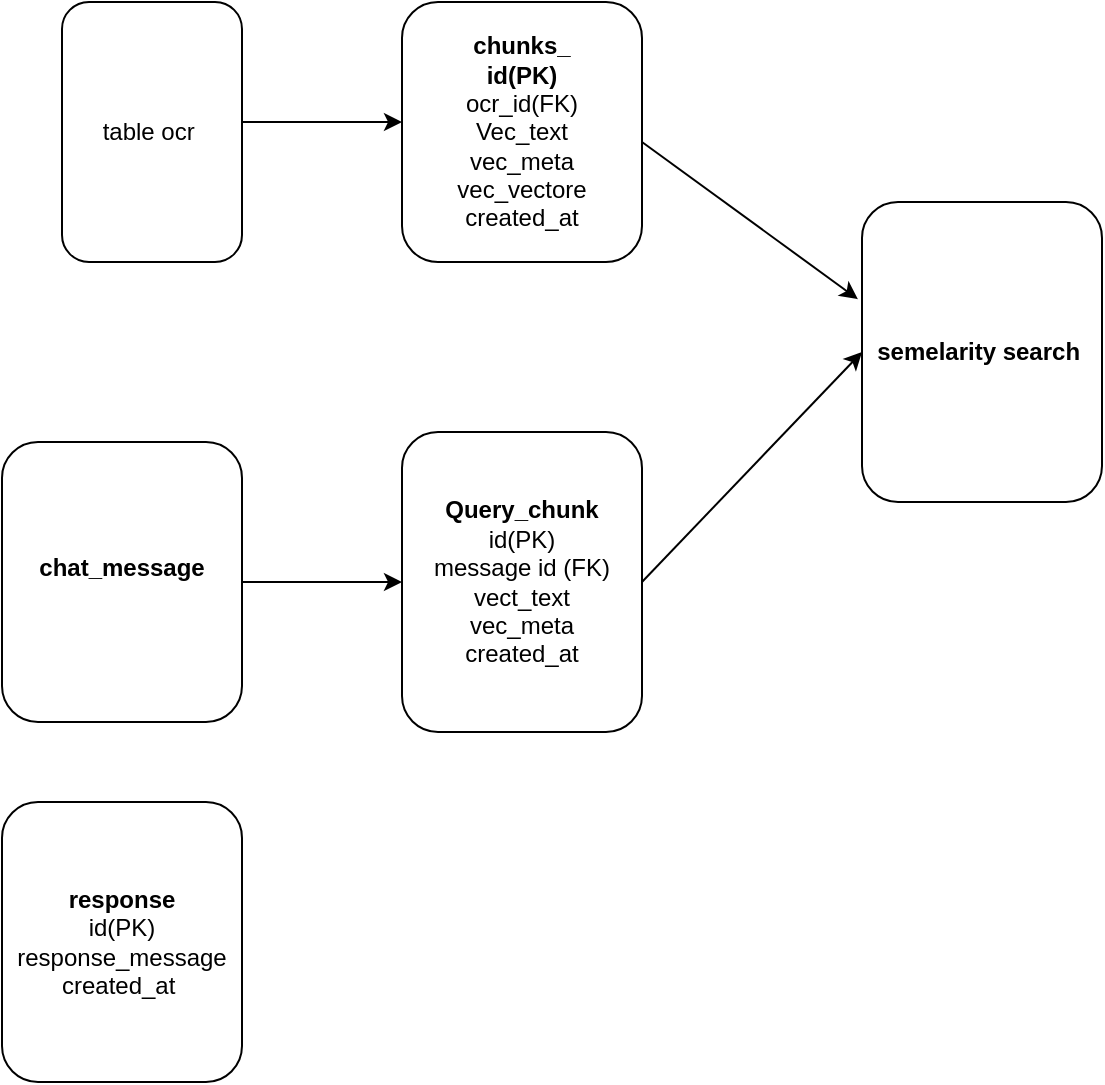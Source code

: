 <mxfile version="28.0.9">
  <diagram name="Page-1" id="-Y9H0RPjuiOyMLAPOE1u">
    <mxGraphModel dx="786" dy="505" grid="1" gridSize="10" guides="1" tooltips="1" connect="1" arrows="1" fold="1" page="1" pageScale="1" pageWidth="850" pageHeight="1100" math="0" shadow="0">
      <root>
        <mxCell id="0" />
        <mxCell id="1" parent="0" />
        <mxCell id="1Xx4rSdVLbgod3kaqzSg-1" value="&lt;div&gt;&lt;span style=&quot;background-color: transparent; color: light-dark(rgb(0, 0, 0), rgb(255, 255, 255));&quot;&gt;&lt;b&gt;chunks_&lt;/b&gt;&lt;/span&gt;&lt;/div&gt;&lt;div&gt;&lt;span style=&quot;background-color: transparent; color: light-dark(rgb(0, 0, 0), rgb(255, 255, 255));&quot;&gt;&lt;b&gt;id(PK)&lt;/b&gt;&lt;/span&gt;&lt;/div&gt;&lt;div&gt;ocr_id(FK)&lt;/div&gt;&lt;div&gt;&lt;span style=&quot;background-color: transparent; color: light-dark(rgb(0, 0, 0), rgb(255, 255, 255));&quot;&gt;Vec_text&lt;/span&gt;&lt;/div&gt;&lt;div&gt;vec_meta&lt;/div&gt;&lt;div&gt;vec_vectore&lt;/div&gt;&lt;div&gt;created_at&lt;/div&gt;" style="rounded=1;whiteSpace=wrap;html=1;" vertex="1" parent="1">
          <mxGeometry x="290" y="120" width="120" height="130" as="geometry" />
        </mxCell>
        <mxCell id="1Xx4rSdVLbgod3kaqzSg-2" value="" style="endArrow=classic;html=1;rounded=0;" edge="1" parent="1">
          <mxGeometry width="50" height="50" relative="1" as="geometry">
            <mxPoint x="210" y="180" as="sourcePoint" />
            <mxPoint x="290" y="180" as="targetPoint" />
          </mxGeometry>
        </mxCell>
        <mxCell id="1Xx4rSdVLbgod3kaqzSg-3" value="table ocr&amp;nbsp;" style="rounded=1;whiteSpace=wrap;html=1;" vertex="1" parent="1">
          <mxGeometry x="120" y="120" width="90" height="130" as="geometry" />
        </mxCell>
        <mxCell id="1Xx4rSdVLbgod3kaqzSg-4" value="&lt;b&gt;chat_message&lt;/b&gt;&lt;div&gt;&lt;b&gt;&lt;br&gt;&lt;/b&gt;&lt;/div&gt;" style="rounded=1;whiteSpace=wrap;html=1;" vertex="1" parent="1">
          <mxGeometry x="90" y="340" width="120" height="140" as="geometry" />
        </mxCell>
        <mxCell id="1Xx4rSdVLbgod3kaqzSg-5" value="&lt;div&gt;&lt;b&gt;Query_chunk&lt;/b&gt;&lt;/div&gt;&lt;div&gt;id(PK)&lt;/div&gt;message id (FK)&lt;div&gt;vect_text&lt;/div&gt;&lt;div&gt;vec_meta&lt;/div&gt;&lt;div&gt;created_at&lt;/div&gt;" style="rounded=1;whiteSpace=wrap;html=1;" vertex="1" parent="1">
          <mxGeometry x="290" y="335" width="120" height="150" as="geometry" />
        </mxCell>
        <mxCell id="1Xx4rSdVLbgod3kaqzSg-6" value="&lt;b&gt;semelarity search&amp;nbsp;&lt;/b&gt;" style="rounded=1;whiteSpace=wrap;html=1;" vertex="1" parent="1">
          <mxGeometry x="520" y="220" width="120" height="150" as="geometry" />
        </mxCell>
        <mxCell id="1Xx4rSdVLbgod3kaqzSg-7" value="&lt;b&gt;response&lt;/b&gt;&lt;div&gt;id(PK)&lt;/div&gt;&lt;div&gt;response_message&lt;/div&gt;&lt;div&gt;created_at&amp;nbsp;&lt;/div&gt;" style="rounded=1;whiteSpace=wrap;html=1;" vertex="1" parent="1">
          <mxGeometry x="90" y="520" width="120" height="140" as="geometry" />
        </mxCell>
        <mxCell id="1Xx4rSdVLbgod3kaqzSg-8" value="" style="endArrow=classic;html=1;rounded=0;entryX=0;entryY=0.5;entryDx=0;entryDy=0;" edge="1" parent="1" target="1Xx4rSdVLbgod3kaqzSg-5">
          <mxGeometry width="50" height="50" relative="1" as="geometry">
            <mxPoint x="210" y="410" as="sourcePoint" />
            <mxPoint x="260" y="360" as="targetPoint" />
          </mxGeometry>
        </mxCell>
        <mxCell id="1Xx4rSdVLbgod3kaqzSg-10" value="" style="endArrow=classic;html=1;rounded=0;entryX=-0.017;entryY=0.324;entryDx=0;entryDy=0;entryPerimeter=0;" edge="1" parent="1" target="1Xx4rSdVLbgod3kaqzSg-6">
          <mxGeometry width="50" height="50" relative="1" as="geometry">
            <mxPoint x="410" y="190" as="sourcePoint" />
            <mxPoint x="460" y="140" as="targetPoint" />
          </mxGeometry>
        </mxCell>
        <mxCell id="1Xx4rSdVLbgod3kaqzSg-11" value="" style="endArrow=classic;html=1;rounded=0;entryX=0;entryY=0.5;entryDx=0;entryDy=0;" edge="1" parent="1" target="1Xx4rSdVLbgod3kaqzSg-6">
          <mxGeometry width="50" height="50" relative="1" as="geometry">
            <mxPoint x="410" y="410" as="sourcePoint" />
            <mxPoint x="460" y="360" as="targetPoint" />
          </mxGeometry>
        </mxCell>
      </root>
    </mxGraphModel>
  </diagram>
</mxfile>
